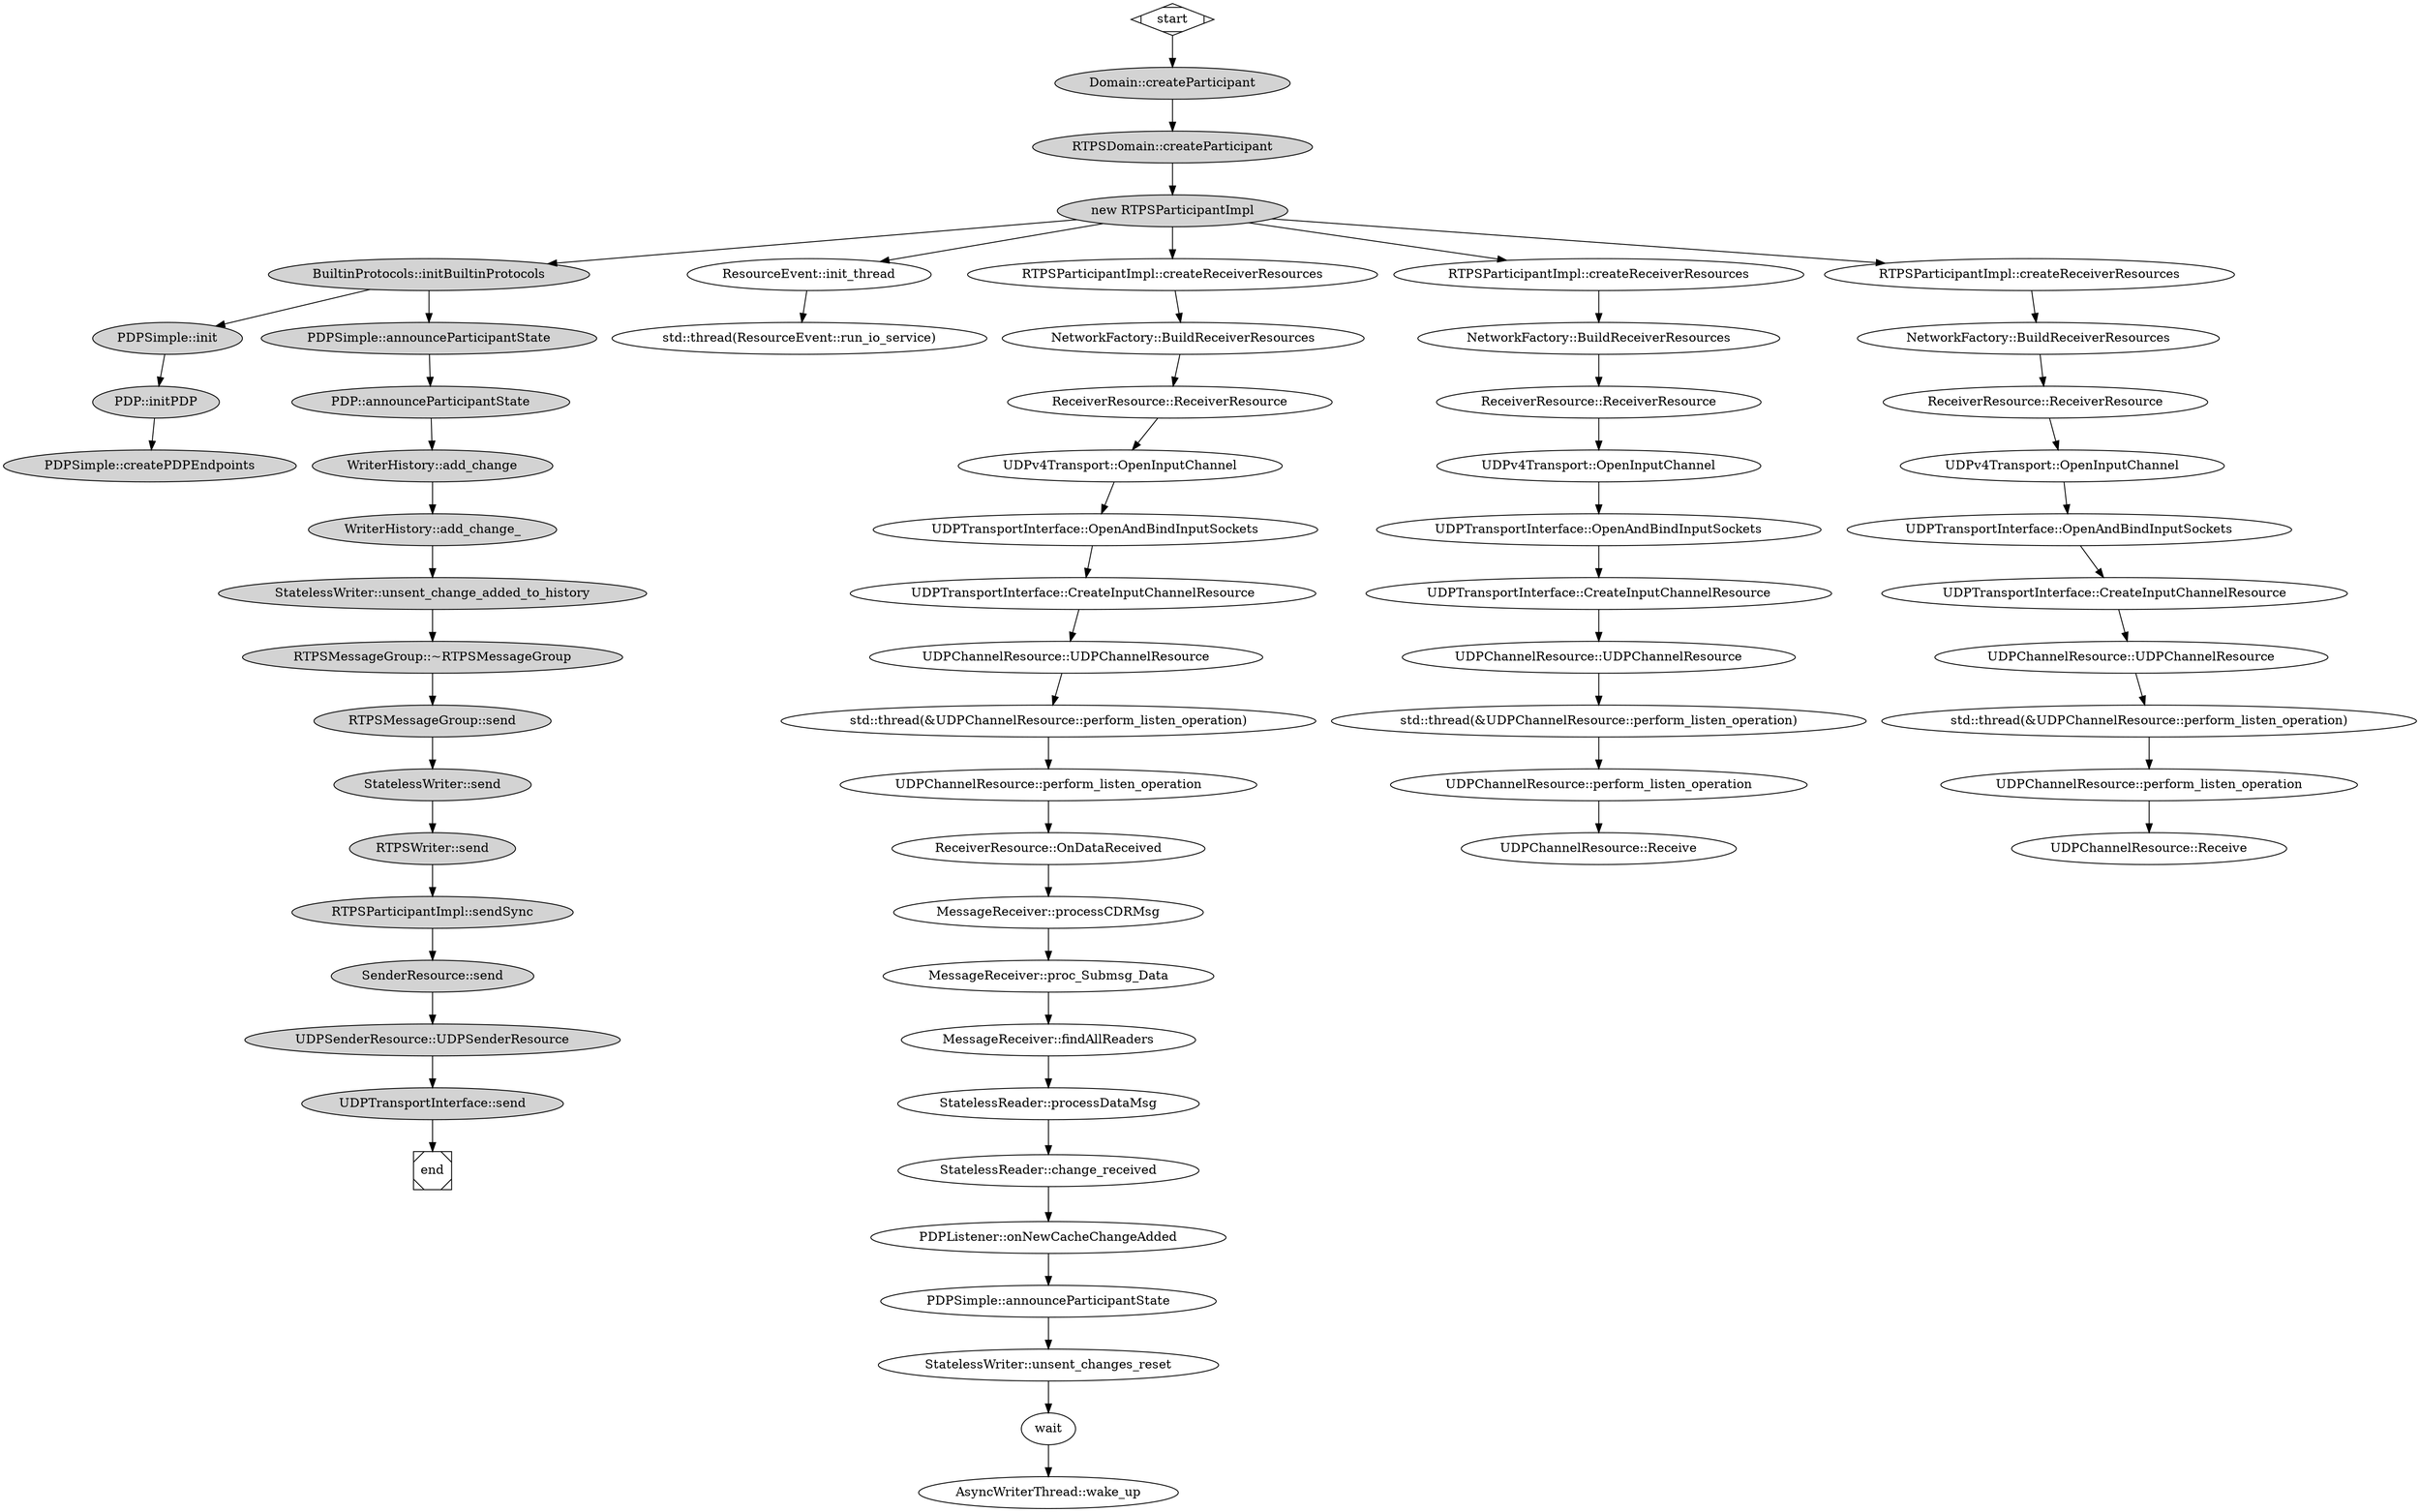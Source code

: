 digraph createParticipant {
  subgraph MainThread {
    node [style=filled];
    color = lightgrey;
    label = "thread #1";

    a1[label="Domain::createParticipant"];
    a2[label="RTPSDomain::createParticipant"];

    a3[label="new RTPSParticipantImpl"];
    a4[label="BuiltinProtocols::initBuiltinProtocols"]
    a5[label="PDPSimple::init"]
    a6[label="PDP::initPDP"]
    a7[label="PDPSimple::createPDPEndpoints"]

    a8[label="PDPSimple::announceParticipantState"]
    a9[label="PDP::announceParticipantState"]
    a10[label="WriterHistory::add_change"]
    a11[label="WriterHistory::add_change_"]
    a12[label="StatelessWriter::unsent_change_added_to_history"]
    a13[label="RTPSMessageGroup::~RTPSMessageGroup"]
    a14[label="RTPSMessageGroup::send"]
    a15[label="StatelessWriter::send"]
    a16[label="RTPSWriter::send"]
    a17[label="RTPSParticipantImpl::sendSync"]
    a18[label="SenderResource::send"]
    a19[label="UDPSenderResource::UDPSenderResource"]
    a20[label="UDPTransportInterface::send"]
    a1 -> a2;
    a2 -> a3;
    a3 -> a4 -> a5 -> a6 -> a7;
    a4 -> a8 -> a9 -> a10 -> a11 -> a12 -> a13 -> a14 -> a15 -> a16 -> a17 -> a18 -> a19 -> a20;
  }

  subgraph ResourceEventThread {
    label = "thread #2";

    b1[label="ResourceEvent::init_thread"]
    b2[label="std::thread(ResourceEvent::run_io_service)"]
    b1 -> b2;
  }

  subgraph MulticastResourceReceiverThread {
    label = "thread #3";

    c1[label="RTPSParticipantImpl::createReceiverResources"]
    c2[label="NetworkFactory::BuildReceiverResources"]
    c3[label="ReceiverResource::ReceiverResource"]
    c4[label="UDPv4Transport::OpenInputChannel"]
    c5[label="UDPTransportInterface::OpenAndBindInputSockets"]
    c6[label="UDPTransportInterface::CreateInputChannelResource"]
    c7[label="UDPChannelResource::UDPChannelResource"]
    c8[label="std::thread(&UDPChannelResource::perform_listen_operation)"]
    c9[label="UDPChannelResource::perform_listen_operation"]
    c10[label="ReceiverResource::OnDataReceived"]
    c11[label="MessageReceiver::processCDRMsg"]
    c12[label="MessageReceiver::proc_Submsg_Data"]
    c13[label="MessageReceiver::findAllReaders"]
    c14[label="StatelessReader::processDataMsg"]
    c15[label="StatelessReader::change_received"]
    c16[label="PDPListener::onNewCacheChangeAdded"]
    c17[label="PDPSimple::announceParticipantState"]
    c18[label="StatelessWriter::unsent_changes_reset"]

    wait

    c19[label="AsyncWriterThread::wake_up"]

    c1->c2->c3->c4->c5->c6->c7->c8->c9;
    c9->c10->c11->c12->c13->c14->c15->c16->c17->c18->wait->c19;
  }

  subgraph UnicastResourceReceiverThread {
    label = "thread #4";

    d1[label="RTPSParticipantImpl::createReceiverResources"]
    d2[label="NetworkFactory::BuildReceiverResources"]
    d3[label="ReceiverResource::ReceiverResource"]
    d4[label="UDPv4Transport::OpenInputChannel"]
    d5[label="UDPTransportInterface::OpenAndBindInputSockets"]
    d6[label="UDPTransportInterface::CreateInputChannelResource"]
    d7[label="UDPChannelResource::UDPChannelResource"]
    d8[label="std::thread(&UDPChannelResource::perform_listen_operation)"]
    d9[label="UDPChannelResource::perform_listen_operation"]
    d10[label="UDPChannelResource::Receive"]

    d1->d2->d3->d4->d5->d6->d7->d8->d9->d10;
  }

  subgraph DefaultUnicastResourceReceiverThread {
    label = "thread #5";

    e1[label="RTPSParticipantImpl::createReceiverResources"]
    e2[label="NetworkFactory::BuildReceiverResources"]
    e3[label="ReceiverResource::ReceiverResource"]
    e4[label="UDPv4Transport::OpenInputChannel"]
    e5[label="UDPTransportInterface::OpenAndBindInputSockets"]
    e6[label="UDPTransportInterface::CreateInputChannelResource"]
    e7[label="UDPChannelResource::UDPChannelResource"]
    e8[label="std::thread(&UDPChannelResource::perform_listen_operation)"]
    e9[label="UDPChannelResource::perform_listen_operation"]
    e10[label="UDPChannelResource::Receive"]

    e1->e2->e3->e4->e5->e6->e7->e8->e9->e10;
  }

  subgraph DefaultMulticastResourceReceiverThread {
  }

  start -> a1;
  a3 -> b1;
  a3 -> c1;
  a3 -> d1;
  a3 -> e1;
  a20 -> end;

  start [shape=Mdiamond];
  end [shape=Msquare];
}